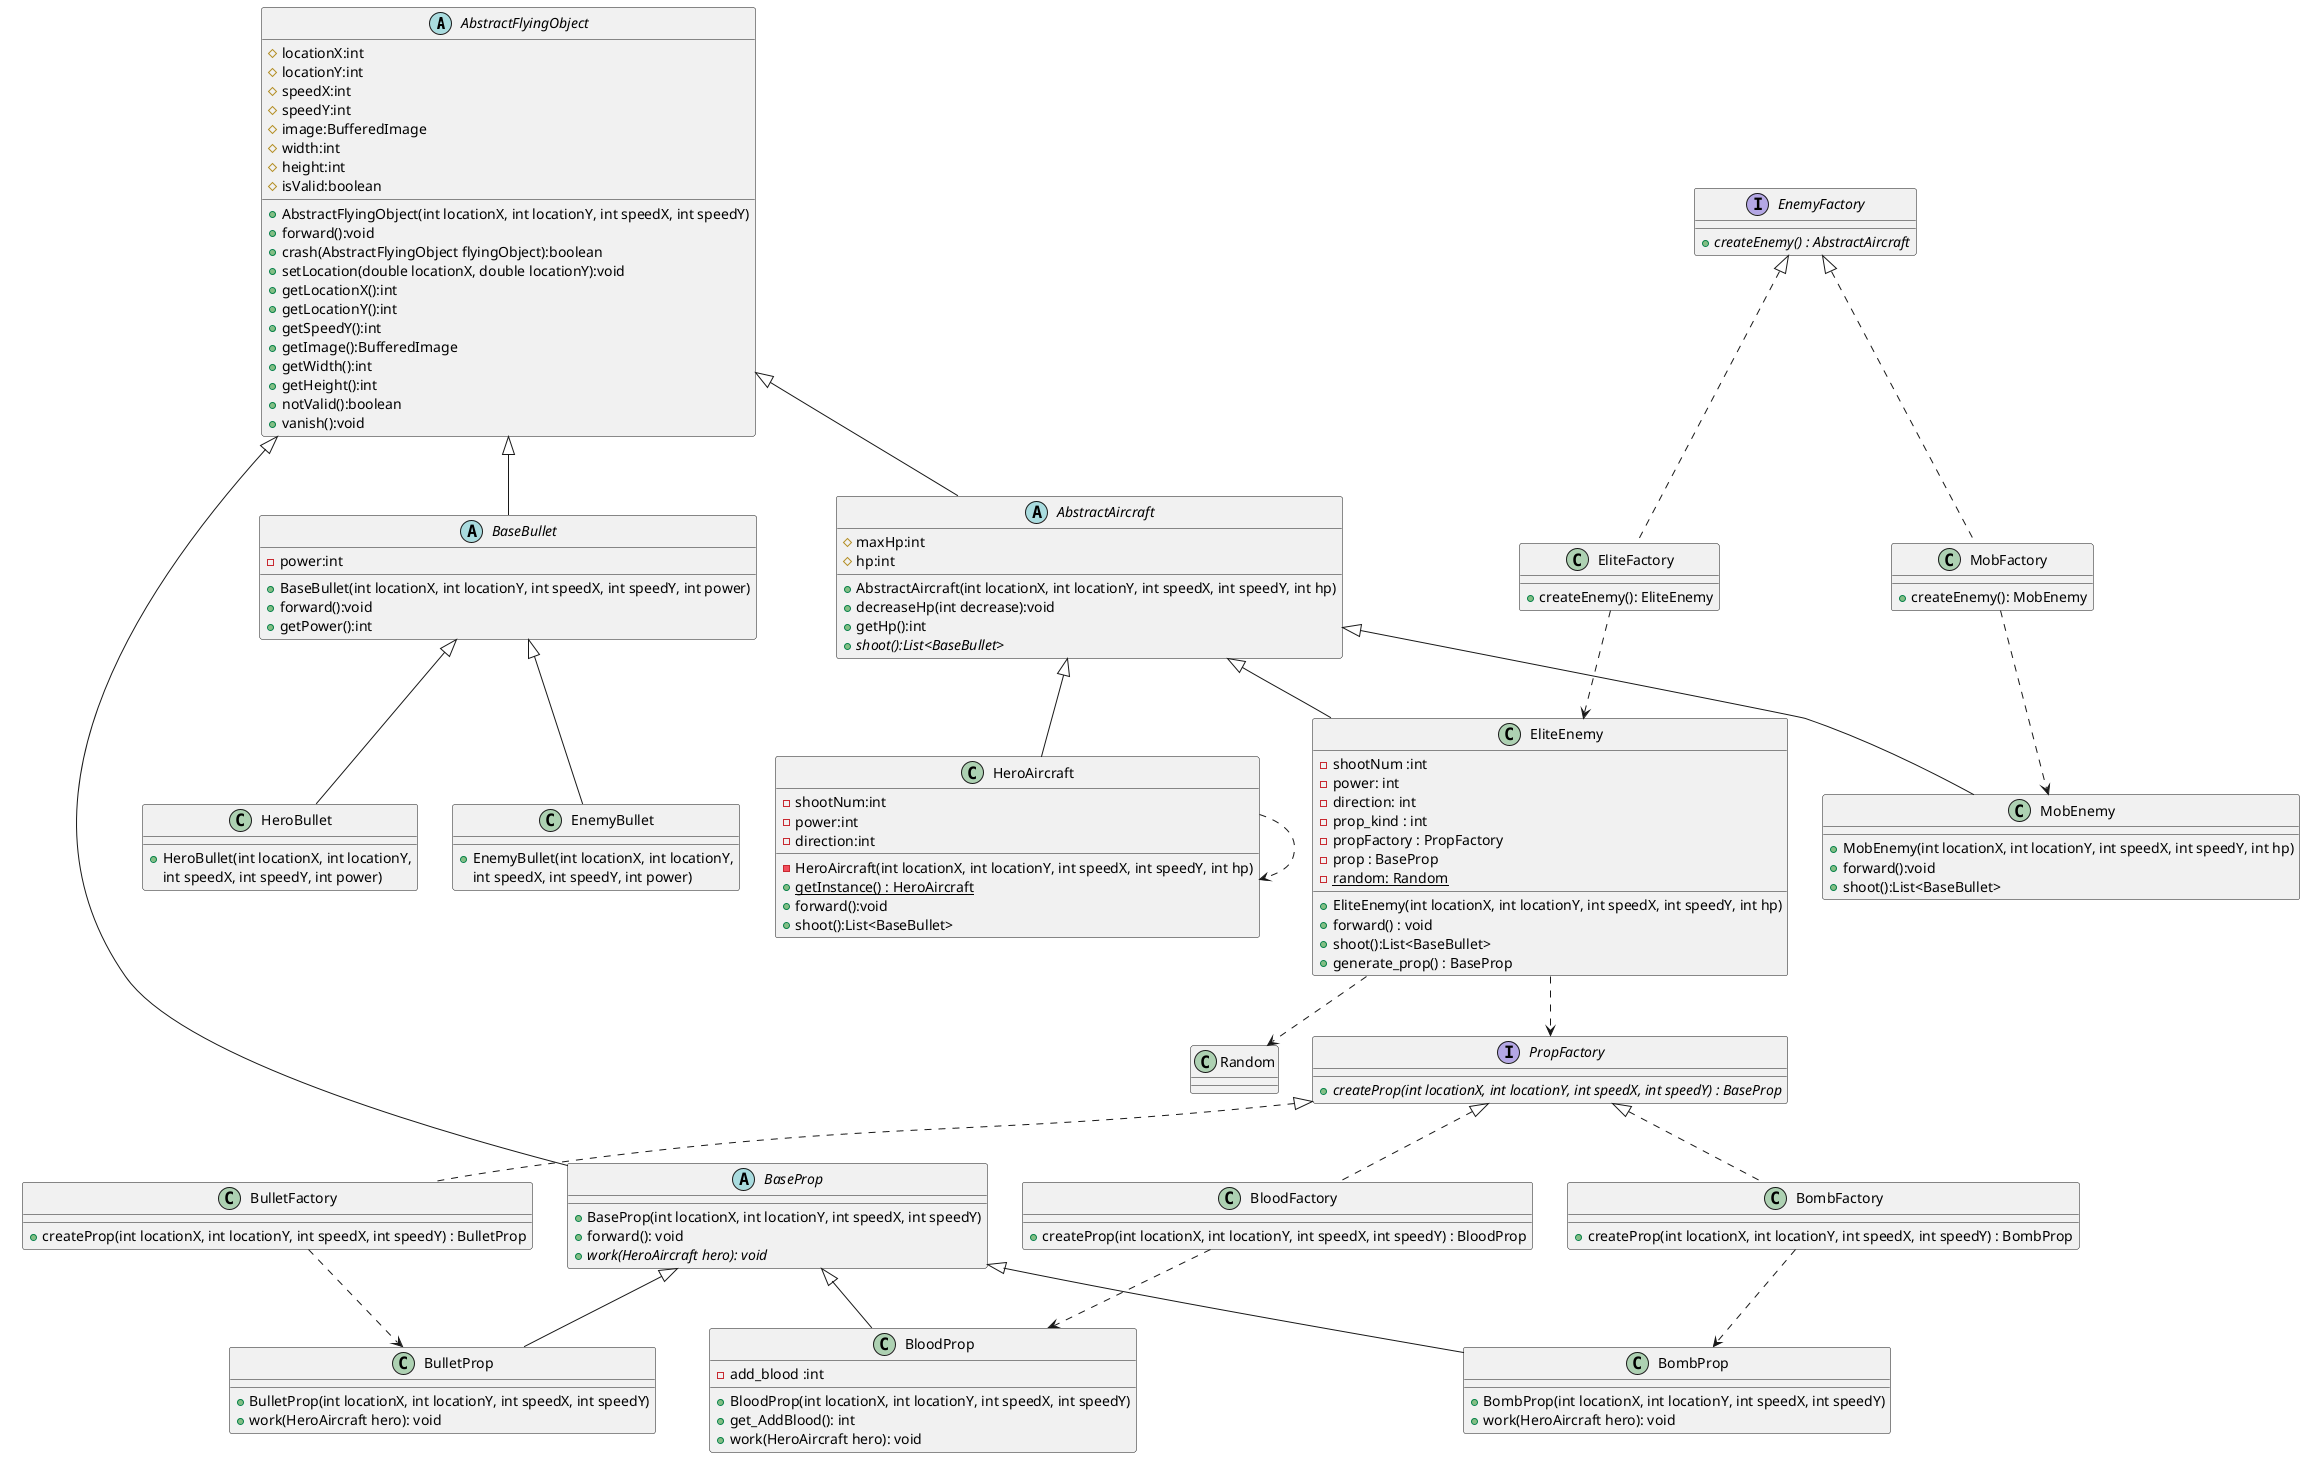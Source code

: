 @startuml
'https://plantuml.com/class-diagram

abstract class AbstractFlyingObject
{
    # locationX:int
    # locationY:int
    # speedX:int
    # speedY:int
    # image:BufferedImage
    # width:int
    # height:int
    # isValid:boolean

    + AbstractFlyingObject(int locationX, int locationY, int speedX, int speedY)
    + forward():void
    + crash(AbstractFlyingObject flyingObject):boolean
    + setLocation(double locationX, double locationY):void
    + getLocationX():int
    + getLocationY():int
    + getSpeedY():int
    + getImage():BufferedImage
    + getWidth():int
    + getHeight():int
    + notValid():boolean
    + vanish():void
}
abstract class AbstractAircraft
{
	# maxHp:int
    # hp:int
    + AbstractAircraft(int locationX, int locationY, int speedX, int speedY, int hp)
    + decreaseHp(int decrease):void
    + getHp():int
    + {abstract} shoot():List<BaseBullet>
 }


class HeroAircraft {
    - shootNum:int
    - power:int
    - direction:int
    - HeroAircraft(int locationX, int locationY, int speedX, int speedY, int hp)
    + {static} getInstance() : HeroAircraft
    + forward():void
    + shoot():List<BaseBullet>
}

AbstractAircraft <|-- HeroAircraft

class MobEnemy {
    + MobEnemy(int locationX, int locationY, int speedX, int speedY, int hp)
    + forward():void
    + shoot():List<BaseBullet>
}
AbstractAircraft <|-- MobEnemy

class EliteEnemy{
    - shootNum :int
    - power: int 
    - direction: int
    - prop_kind : int
    - propFactory : PropFactory
    - prop : BaseProp
    - {static} random: Random 
    + EliteEnemy(int locationX, int locationY, int speedX, int speedY, int hp)
    + forward() : void
    + shoot():List<BaseBullet>
    + generate_prop() : BaseProp

}
AbstractAircraft <|--EliteEnemy

abstract class BaseBullet
{
    - power:int
    + BaseBullet(int locationX, int locationY, int speedX, int speedY, int power)
    + forward():void
	+ getPower():int
}

class HeroBullet {
    + HeroBullet(int locationX, int locationY,
     int speedX, int speedY, int power)
}

class EnemyBullet {
    + EnemyBullet(int locationX, int locationY,
     int speedX, int speedY, int power)
}

BaseBullet <|-- HeroBullet
BaseBullet <|-- EnemyBullet

AbstractFlyingObject <|-- AbstractAircraft
AbstractFlyingObject <|-- BaseBullet

abstract class BaseProp
{
    + BaseProp(int locationX, int locationY, int speedX, int speedY) 
    + forward(): void
	+ {abstract} work(HeroAircraft hero): void
}

class BloodProp {
    - add_blood :int
    +  BloodProp(int locationX, int locationY, int speedX, int speedY)
    + get_AddBlood(): int 
    + work(HeroAircraft hero): void
}
class BombProp {
    + BombProp(int locationX, int locationY, int speedX, int speedY)
    + work(HeroAircraft hero): void
}

class BulletProp {
    + BulletProp(int locationX, int locationY, int speedX, int speedY)
    + work(HeroAircraft hero): void
}

BaseProp <|-- BloodProp
BaseProp <|-- BombProp
BaseProp <|-- BulletProp

AbstractFlyingObject <|-- BaseProp




interface EnemyFactory{
    + {abstract} createEnemy() : AbstractAircraft
}

class MobFactory{
    + createEnemy(): MobEnemy
}
class EliteFactory{
    + createEnemy(): EliteEnemy
}

EnemyFactory <|.. MobFactory
EnemyFactory <|.. EliteFactory

MobFactory ..> MobEnemy
EliteFactory ..> EliteEnemy


interface PropFactory{
    + {abstract} createProp(int locationX, int locationY, int speedX, int speedY) : BaseProp
}

class BulletFactory{
    + createProp(int locationX, int locationY, int speedX, int speedY) : BulletProp
}

class BombFactory{
    + createProp(int locationX, int locationY, int speedX, int speedY) : BombProp
}
class BloodFactory{
    + createProp(int locationX, int locationY, int speedX, int speedY) : BloodProp
}

PropFactory <|.. BombFactory
PropFactory <|.. BulletFactory
PropFactory <|.. BloodFactory


BombFactory ..> BombProp
BulletFactory ..> BulletProp
BloodFactory ..> BloodProp

EliteEnemy ..> PropFactory
EliteEnemy ..> Random

HeroAircraft ..> HeroAircraft
@enduml